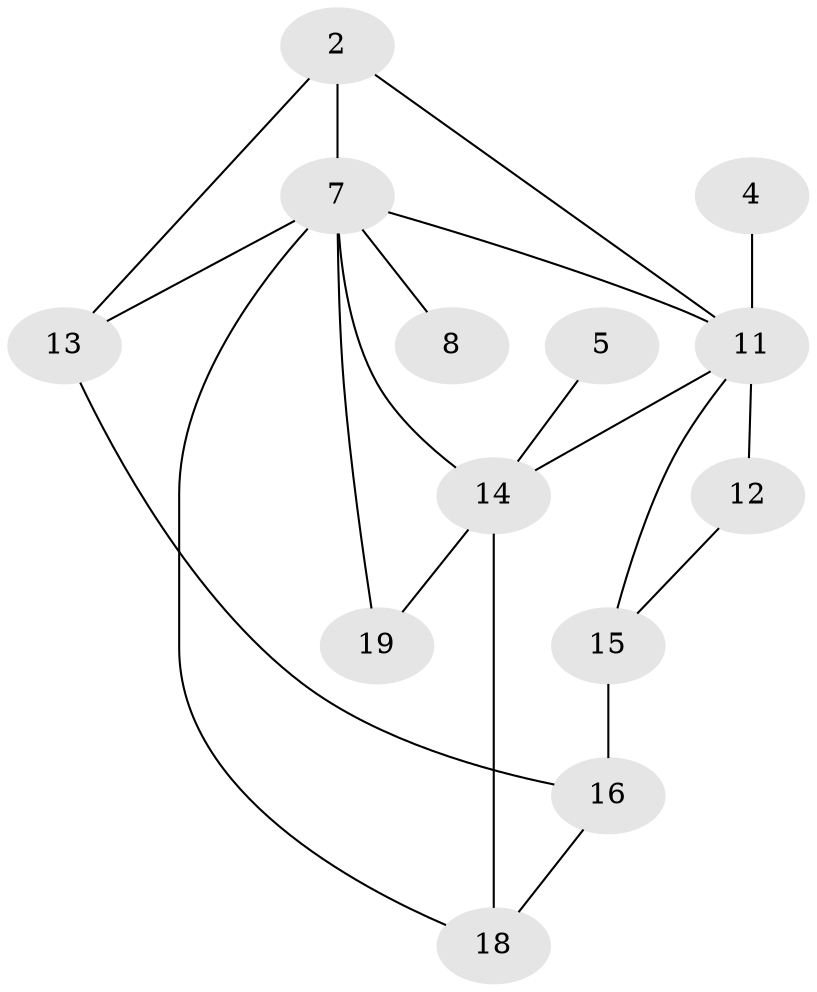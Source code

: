 // original degree distribution, {4: 0.14285714285714285, 5: 0.047619047619047616, 2: 0.2857142857142857, 0: 0.06349206349206349, 6: 0.031746031746031744, 3: 0.1746031746031746, 1: 0.25396825396825395}
// Generated by graph-tools (version 1.1) at 2025/35/03/04/25 23:35:49]
// undirected, 13 vertices, 20 edges
graph export_dot {
  node [color=gray90,style=filled];
  2;
  4;
  5;
  7;
  8;
  11;
  12;
  13;
  14;
  15;
  16;
  18;
  19;
  2 -- 7 [weight=1.0];
  2 -- 11 [weight=1.0];
  2 -- 13 [weight=1.0];
  4 -- 11 [weight=1.0];
  5 -- 14 [weight=1.0];
  7 -- 8 [weight=1.0];
  7 -- 11 [weight=1.0];
  7 -- 13 [weight=1.0];
  7 -- 14 [weight=2.0];
  7 -- 18 [weight=1.0];
  7 -- 19 [weight=1.0];
  11 -- 12 [weight=1.0];
  11 -- 14 [weight=2.0];
  11 -- 15 [weight=1.0];
  12 -- 15 [weight=1.0];
  13 -- 16 [weight=1.0];
  14 -- 18 [weight=3.0];
  14 -- 19 [weight=1.0];
  15 -- 16 [weight=4.0];
  16 -- 18 [weight=2.0];
}
